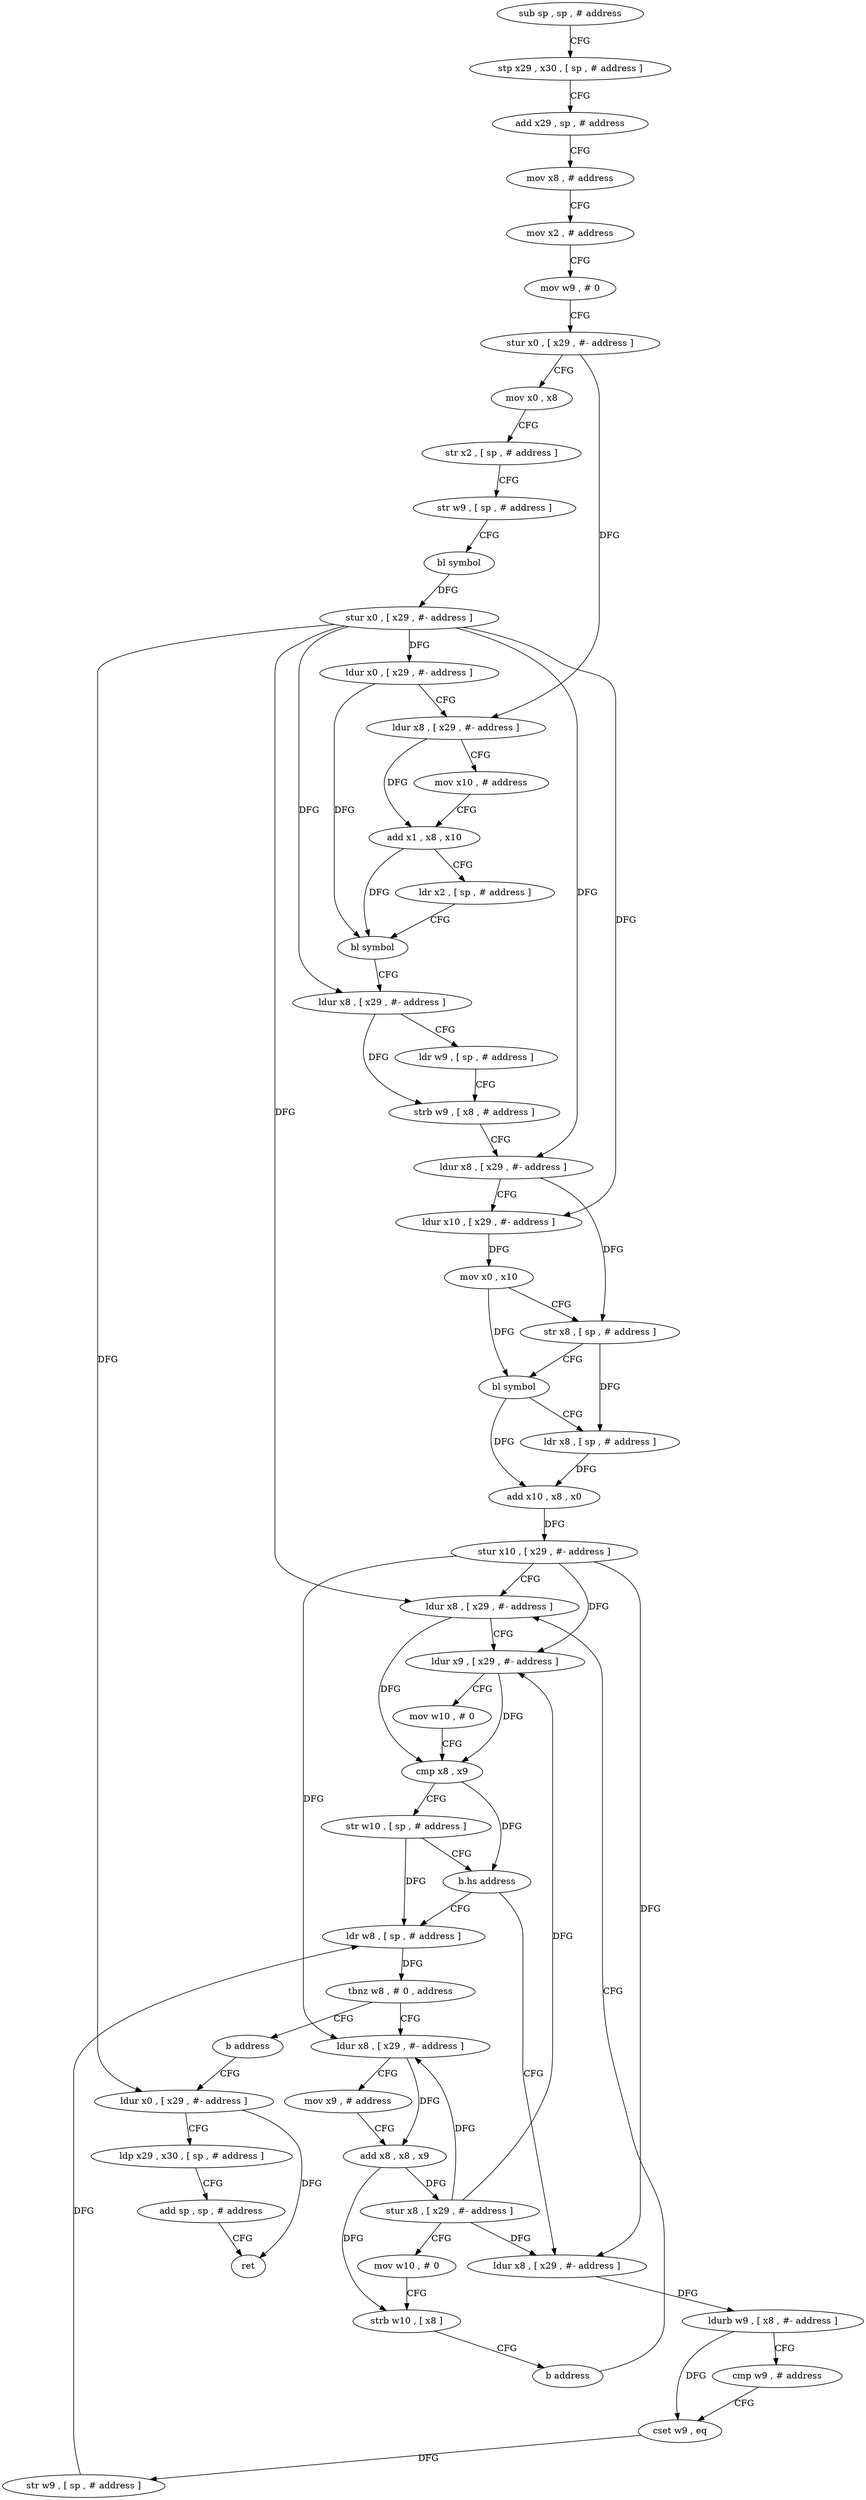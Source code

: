 digraph "func" {
"4217524" [label = "sub sp , sp , # address" ]
"4217528" [label = "stp x29 , x30 , [ sp , # address ]" ]
"4217532" [label = "add x29 , sp , # address" ]
"4217536" [label = "mov x8 , # address" ]
"4217540" [label = "mov x2 , # address" ]
"4217544" [label = "mov w9 , # 0" ]
"4217548" [label = "stur x0 , [ x29 , #- address ]" ]
"4217552" [label = "mov x0 , x8" ]
"4217556" [label = "str x2 , [ sp , # address ]" ]
"4217560" [label = "str w9 , [ sp , # address ]" ]
"4217564" [label = "bl symbol" ]
"4217568" [label = "stur x0 , [ x29 , #- address ]" ]
"4217572" [label = "ldur x0 , [ x29 , #- address ]" ]
"4217576" [label = "ldur x8 , [ x29 , #- address ]" ]
"4217580" [label = "mov x10 , # address" ]
"4217584" [label = "add x1 , x8 , x10" ]
"4217588" [label = "ldr x2 , [ sp , # address ]" ]
"4217592" [label = "bl symbol" ]
"4217596" [label = "ldur x8 , [ x29 , #- address ]" ]
"4217600" [label = "ldr w9 , [ sp , # address ]" ]
"4217604" [label = "strb w9 , [ x8 , # address ]" ]
"4217608" [label = "ldur x8 , [ x29 , #- address ]" ]
"4217612" [label = "ldur x10 , [ x29 , #- address ]" ]
"4217616" [label = "mov x0 , x10" ]
"4217620" [label = "str x8 , [ sp , # address ]" ]
"4217624" [label = "bl symbol" ]
"4217628" [label = "ldr x8 , [ sp , # address ]" ]
"4217632" [label = "add x10 , x8 , x0" ]
"4217636" [label = "stur x10 , [ x29 , #- address ]" ]
"4217640" [label = "ldur x8 , [ x29 , #- address ]" ]
"4217684" [label = "ldr w8 , [ sp , # address ]" ]
"4217688" [label = "tbnz w8 , # 0 , address" ]
"4217696" [label = "ldur x8 , [ x29 , #- address ]" ]
"4217692" [label = "b address" ]
"4217664" [label = "ldur x8 , [ x29 , #- address ]" ]
"4217668" [label = "ldurb w9 , [ x8 , #- address ]" ]
"4217672" [label = "cmp w9 , # address" ]
"4217676" [label = "cset w9 , eq" ]
"4217680" [label = "str w9 , [ sp , # address ]" ]
"4217700" [label = "mov x9 , # address" ]
"4217704" [label = "add x8 , x8 , x9" ]
"4217708" [label = "stur x8 , [ x29 , #- address ]" ]
"4217712" [label = "mov w10 , # 0" ]
"4217716" [label = "strb w10 , [ x8 ]" ]
"4217720" [label = "b address" ]
"4217724" [label = "ldur x0 , [ x29 , #- address ]" ]
"4217644" [label = "ldur x9 , [ x29 , #- address ]" ]
"4217648" [label = "mov w10 , # 0" ]
"4217652" [label = "cmp x8 , x9" ]
"4217656" [label = "str w10 , [ sp , # address ]" ]
"4217660" [label = "b.hs address" ]
"4217728" [label = "ldp x29 , x30 , [ sp , # address ]" ]
"4217732" [label = "add sp , sp , # address" ]
"4217736" [label = "ret" ]
"4217524" -> "4217528" [ label = "CFG" ]
"4217528" -> "4217532" [ label = "CFG" ]
"4217532" -> "4217536" [ label = "CFG" ]
"4217536" -> "4217540" [ label = "CFG" ]
"4217540" -> "4217544" [ label = "CFG" ]
"4217544" -> "4217548" [ label = "CFG" ]
"4217548" -> "4217552" [ label = "CFG" ]
"4217548" -> "4217576" [ label = "DFG" ]
"4217552" -> "4217556" [ label = "CFG" ]
"4217556" -> "4217560" [ label = "CFG" ]
"4217560" -> "4217564" [ label = "CFG" ]
"4217564" -> "4217568" [ label = "DFG" ]
"4217568" -> "4217572" [ label = "DFG" ]
"4217568" -> "4217596" [ label = "DFG" ]
"4217568" -> "4217608" [ label = "DFG" ]
"4217568" -> "4217612" [ label = "DFG" ]
"4217568" -> "4217640" [ label = "DFG" ]
"4217568" -> "4217724" [ label = "DFG" ]
"4217572" -> "4217576" [ label = "CFG" ]
"4217572" -> "4217592" [ label = "DFG" ]
"4217576" -> "4217580" [ label = "CFG" ]
"4217576" -> "4217584" [ label = "DFG" ]
"4217580" -> "4217584" [ label = "CFG" ]
"4217584" -> "4217588" [ label = "CFG" ]
"4217584" -> "4217592" [ label = "DFG" ]
"4217588" -> "4217592" [ label = "CFG" ]
"4217592" -> "4217596" [ label = "CFG" ]
"4217596" -> "4217600" [ label = "CFG" ]
"4217596" -> "4217604" [ label = "DFG" ]
"4217600" -> "4217604" [ label = "CFG" ]
"4217604" -> "4217608" [ label = "CFG" ]
"4217608" -> "4217612" [ label = "CFG" ]
"4217608" -> "4217620" [ label = "DFG" ]
"4217612" -> "4217616" [ label = "DFG" ]
"4217616" -> "4217620" [ label = "CFG" ]
"4217616" -> "4217624" [ label = "DFG" ]
"4217620" -> "4217624" [ label = "CFG" ]
"4217620" -> "4217628" [ label = "DFG" ]
"4217624" -> "4217628" [ label = "CFG" ]
"4217624" -> "4217632" [ label = "DFG" ]
"4217628" -> "4217632" [ label = "DFG" ]
"4217632" -> "4217636" [ label = "DFG" ]
"4217636" -> "4217640" [ label = "CFG" ]
"4217636" -> "4217644" [ label = "DFG" ]
"4217636" -> "4217664" [ label = "DFG" ]
"4217636" -> "4217696" [ label = "DFG" ]
"4217640" -> "4217644" [ label = "CFG" ]
"4217640" -> "4217652" [ label = "DFG" ]
"4217684" -> "4217688" [ label = "DFG" ]
"4217688" -> "4217696" [ label = "CFG" ]
"4217688" -> "4217692" [ label = "CFG" ]
"4217696" -> "4217700" [ label = "CFG" ]
"4217696" -> "4217704" [ label = "DFG" ]
"4217692" -> "4217724" [ label = "CFG" ]
"4217664" -> "4217668" [ label = "DFG" ]
"4217668" -> "4217672" [ label = "CFG" ]
"4217668" -> "4217676" [ label = "DFG" ]
"4217672" -> "4217676" [ label = "CFG" ]
"4217676" -> "4217680" [ label = "DFG" ]
"4217680" -> "4217684" [ label = "DFG" ]
"4217700" -> "4217704" [ label = "CFG" ]
"4217704" -> "4217708" [ label = "DFG" ]
"4217704" -> "4217716" [ label = "DFG" ]
"4217708" -> "4217712" [ label = "CFG" ]
"4217708" -> "4217644" [ label = "DFG" ]
"4217708" -> "4217664" [ label = "DFG" ]
"4217708" -> "4217696" [ label = "DFG" ]
"4217712" -> "4217716" [ label = "CFG" ]
"4217716" -> "4217720" [ label = "CFG" ]
"4217720" -> "4217640" [ label = "CFG" ]
"4217724" -> "4217728" [ label = "CFG" ]
"4217724" -> "4217736" [ label = "DFG" ]
"4217644" -> "4217648" [ label = "CFG" ]
"4217644" -> "4217652" [ label = "DFG" ]
"4217648" -> "4217652" [ label = "CFG" ]
"4217652" -> "4217656" [ label = "CFG" ]
"4217652" -> "4217660" [ label = "DFG" ]
"4217656" -> "4217660" [ label = "CFG" ]
"4217656" -> "4217684" [ label = "DFG" ]
"4217660" -> "4217684" [ label = "CFG" ]
"4217660" -> "4217664" [ label = "CFG" ]
"4217728" -> "4217732" [ label = "CFG" ]
"4217732" -> "4217736" [ label = "CFG" ]
}
